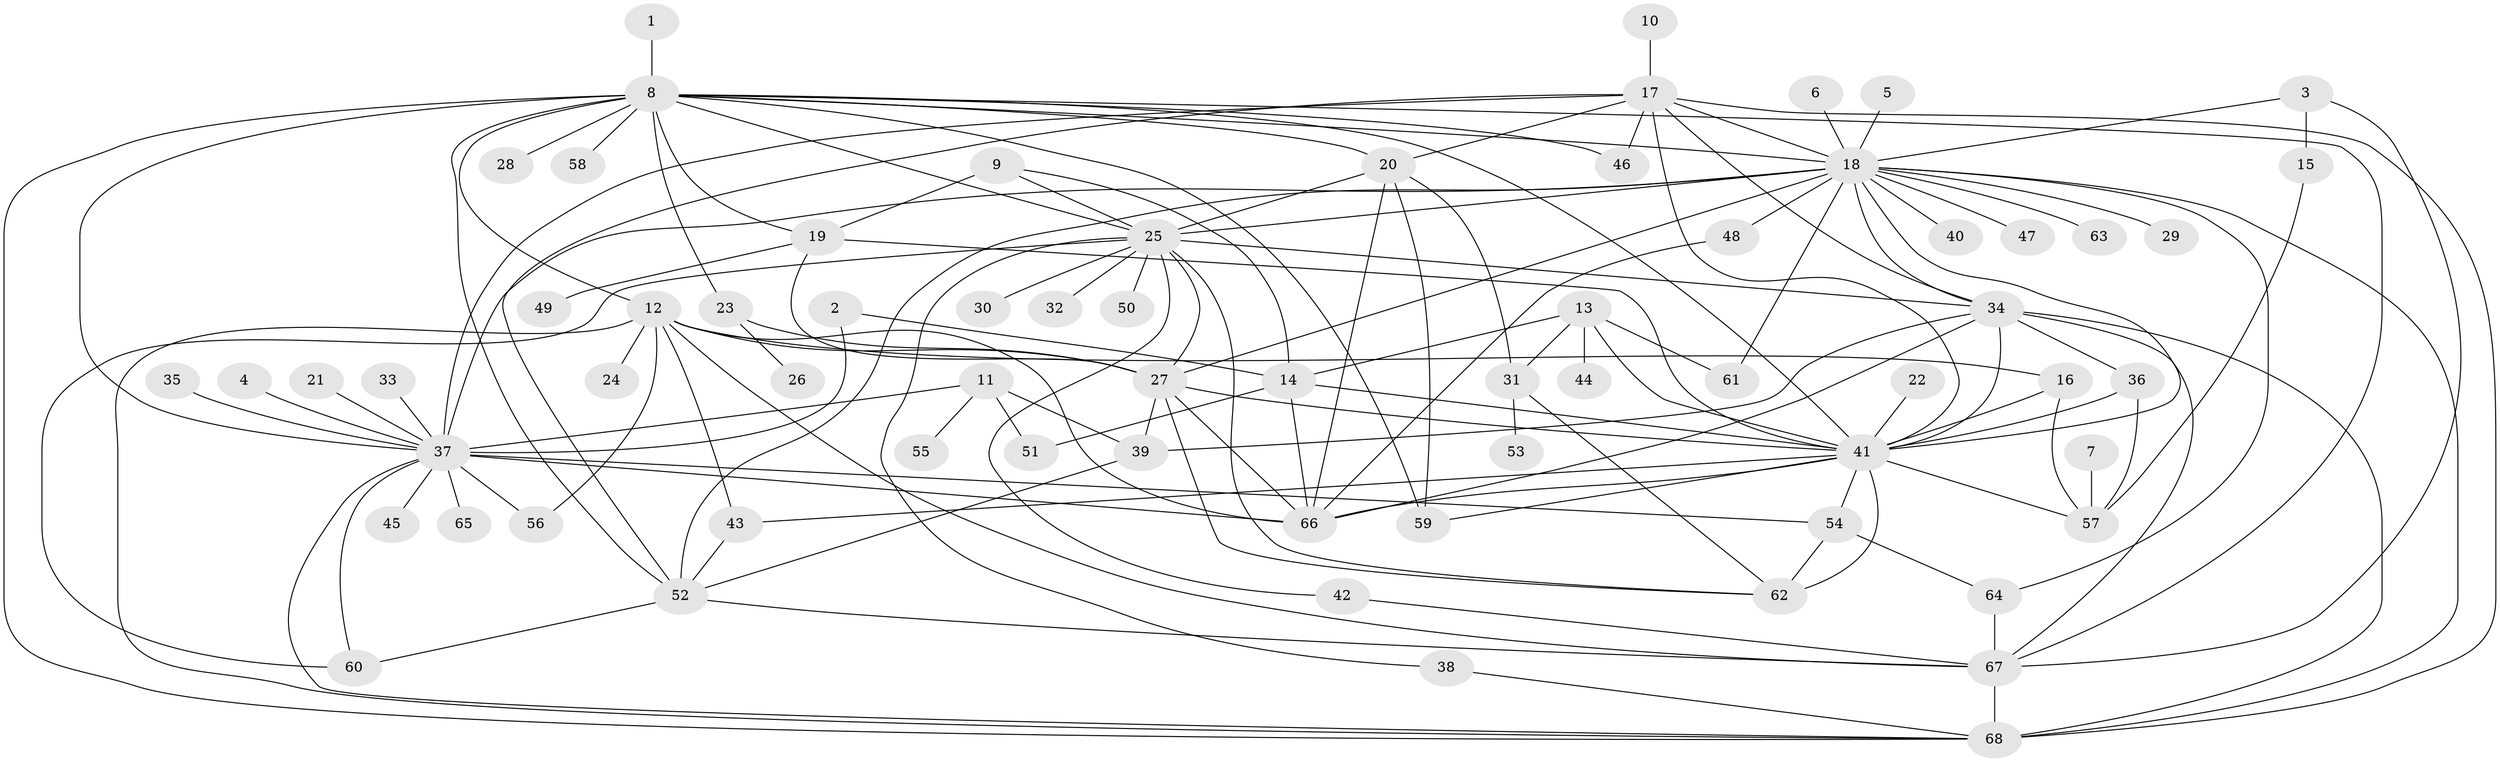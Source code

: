 // original degree distribution, {4: 0.08148148148148149, 25: 0.007407407407407408, 7: 0.022222222222222223, 21: 0.007407407407407408, 1: 0.43703703703703706, 20: 0.007407407407407408, 16: 0.007407407407407408, 10: 0.007407407407407408, 8: 0.044444444444444446, 3: 0.1037037037037037, 19: 0.007407407407407408, 6: 0.02962962962962963, 2: 0.2, 5: 0.02962962962962963, 11: 0.007407407407407408}
// Generated by graph-tools (version 1.1) at 2025/01/03/09/25 03:01:50]
// undirected, 68 vertices, 134 edges
graph export_dot {
graph [start="1"]
  node [color=gray90,style=filled];
  1;
  2;
  3;
  4;
  5;
  6;
  7;
  8;
  9;
  10;
  11;
  12;
  13;
  14;
  15;
  16;
  17;
  18;
  19;
  20;
  21;
  22;
  23;
  24;
  25;
  26;
  27;
  28;
  29;
  30;
  31;
  32;
  33;
  34;
  35;
  36;
  37;
  38;
  39;
  40;
  41;
  42;
  43;
  44;
  45;
  46;
  47;
  48;
  49;
  50;
  51;
  52;
  53;
  54;
  55;
  56;
  57;
  58;
  59;
  60;
  61;
  62;
  63;
  64;
  65;
  66;
  67;
  68;
  1 -- 8 [weight=1.0];
  2 -- 14 [weight=1.0];
  2 -- 37 [weight=1.0];
  3 -- 15 [weight=1.0];
  3 -- 18 [weight=1.0];
  3 -- 67 [weight=1.0];
  4 -- 37 [weight=1.0];
  5 -- 18 [weight=1.0];
  6 -- 18 [weight=1.0];
  7 -- 57 [weight=1.0];
  8 -- 12 [weight=2.0];
  8 -- 18 [weight=1.0];
  8 -- 19 [weight=1.0];
  8 -- 20 [weight=1.0];
  8 -- 23 [weight=1.0];
  8 -- 25 [weight=1.0];
  8 -- 28 [weight=1.0];
  8 -- 37 [weight=1.0];
  8 -- 41 [weight=1.0];
  8 -- 46 [weight=1.0];
  8 -- 52 [weight=1.0];
  8 -- 58 [weight=1.0];
  8 -- 59 [weight=1.0];
  8 -- 67 [weight=1.0];
  8 -- 68 [weight=1.0];
  9 -- 14 [weight=1.0];
  9 -- 19 [weight=2.0];
  9 -- 25 [weight=1.0];
  10 -- 17 [weight=1.0];
  11 -- 37 [weight=1.0];
  11 -- 39 [weight=1.0];
  11 -- 51 [weight=1.0];
  11 -- 55 [weight=1.0];
  12 -- 16 [weight=1.0];
  12 -- 24 [weight=1.0];
  12 -- 27 [weight=1.0];
  12 -- 43 [weight=1.0];
  12 -- 56 [weight=1.0];
  12 -- 66 [weight=1.0];
  12 -- 67 [weight=1.0];
  12 -- 68 [weight=1.0];
  13 -- 14 [weight=1.0];
  13 -- 31 [weight=1.0];
  13 -- 41 [weight=1.0];
  13 -- 44 [weight=1.0];
  13 -- 61 [weight=1.0];
  14 -- 41 [weight=1.0];
  14 -- 51 [weight=1.0];
  14 -- 66 [weight=2.0];
  15 -- 57 [weight=1.0];
  16 -- 41 [weight=1.0];
  16 -- 57 [weight=1.0];
  17 -- 18 [weight=1.0];
  17 -- 20 [weight=1.0];
  17 -- 34 [weight=1.0];
  17 -- 37 [weight=1.0];
  17 -- 41 [weight=1.0];
  17 -- 46 [weight=1.0];
  17 -- 52 [weight=1.0];
  17 -- 68 [weight=1.0];
  18 -- 25 [weight=1.0];
  18 -- 27 [weight=1.0];
  18 -- 29 [weight=1.0];
  18 -- 34 [weight=1.0];
  18 -- 37 [weight=1.0];
  18 -- 40 [weight=1.0];
  18 -- 41 [weight=1.0];
  18 -- 47 [weight=1.0];
  18 -- 48 [weight=1.0];
  18 -- 52 [weight=1.0];
  18 -- 61 [weight=2.0];
  18 -- 63 [weight=1.0];
  18 -- 64 [weight=1.0];
  18 -- 68 [weight=1.0];
  19 -- 27 [weight=1.0];
  19 -- 41 [weight=1.0];
  19 -- 49 [weight=1.0];
  20 -- 25 [weight=2.0];
  20 -- 31 [weight=1.0];
  20 -- 59 [weight=1.0];
  20 -- 66 [weight=1.0];
  21 -- 37 [weight=1.0];
  22 -- 41 [weight=1.0];
  23 -- 26 [weight=1.0];
  23 -- 27 [weight=2.0];
  25 -- 27 [weight=1.0];
  25 -- 30 [weight=1.0];
  25 -- 32 [weight=1.0];
  25 -- 34 [weight=1.0];
  25 -- 38 [weight=1.0];
  25 -- 42 [weight=1.0];
  25 -- 50 [weight=1.0];
  25 -- 60 [weight=1.0];
  25 -- 62 [weight=1.0];
  27 -- 39 [weight=1.0];
  27 -- 41 [weight=1.0];
  27 -- 62 [weight=1.0];
  27 -- 66 [weight=1.0];
  31 -- 53 [weight=1.0];
  31 -- 62 [weight=1.0];
  33 -- 37 [weight=1.0];
  34 -- 36 [weight=1.0];
  34 -- 39 [weight=1.0];
  34 -- 41 [weight=1.0];
  34 -- 66 [weight=1.0];
  34 -- 67 [weight=1.0];
  34 -- 68 [weight=2.0];
  35 -- 37 [weight=1.0];
  36 -- 41 [weight=1.0];
  36 -- 57 [weight=1.0];
  37 -- 45 [weight=1.0];
  37 -- 54 [weight=1.0];
  37 -- 56 [weight=1.0];
  37 -- 60 [weight=1.0];
  37 -- 65 [weight=1.0];
  37 -- 66 [weight=2.0];
  37 -- 68 [weight=1.0];
  38 -- 68 [weight=1.0];
  39 -- 52 [weight=1.0];
  41 -- 43 [weight=1.0];
  41 -- 54 [weight=1.0];
  41 -- 57 [weight=1.0];
  41 -- 59 [weight=1.0];
  41 -- 62 [weight=1.0];
  41 -- 66 [weight=1.0];
  42 -- 67 [weight=1.0];
  43 -- 52 [weight=1.0];
  48 -- 66 [weight=1.0];
  52 -- 60 [weight=1.0];
  52 -- 67 [weight=1.0];
  54 -- 62 [weight=1.0];
  54 -- 64 [weight=1.0];
  64 -- 67 [weight=1.0];
  67 -- 68 [weight=1.0];
}
